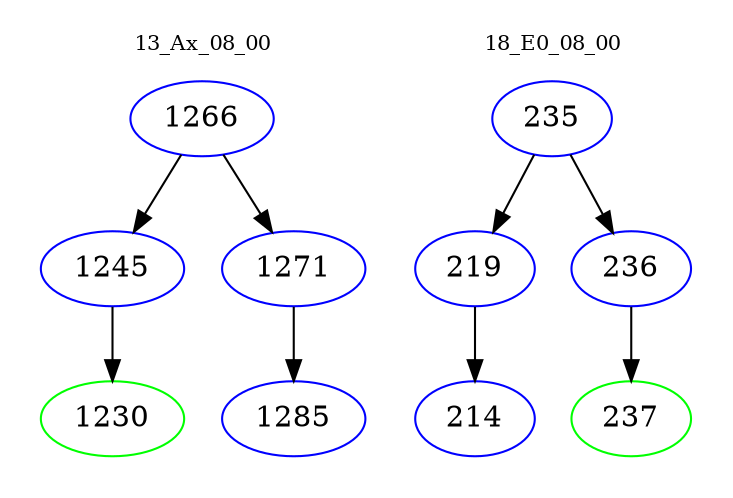 digraph{
subgraph cluster_0 {
color = white
label = "13_Ax_08_00";
fontsize=10;
T0_1266 [label="1266", color="blue"]
T0_1266 -> T0_1245 [color="black"]
T0_1245 [label="1245", color="blue"]
T0_1245 -> T0_1230 [color="black"]
T0_1230 [label="1230", color="green"]
T0_1266 -> T0_1271 [color="black"]
T0_1271 [label="1271", color="blue"]
T0_1271 -> T0_1285 [color="black"]
T0_1285 [label="1285", color="blue"]
}
subgraph cluster_1 {
color = white
label = "18_E0_08_00";
fontsize=10;
T1_235 [label="235", color="blue"]
T1_235 -> T1_219 [color="black"]
T1_219 [label="219", color="blue"]
T1_219 -> T1_214 [color="black"]
T1_214 [label="214", color="blue"]
T1_235 -> T1_236 [color="black"]
T1_236 [label="236", color="blue"]
T1_236 -> T1_237 [color="black"]
T1_237 [label="237", color="green"]
}
}
